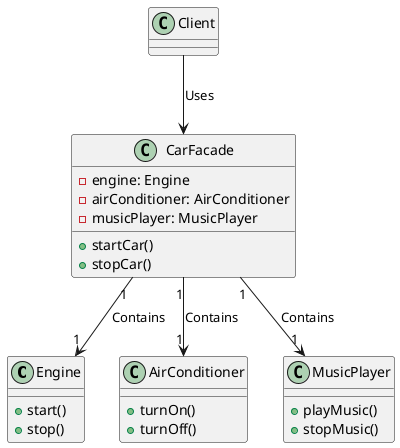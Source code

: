 @startuml Facade

class Engine {
    + start()
    + stop()
}

class AirConditioner {
    + turnOn()
    + turnOff()
}

class MusicPlayer {
    + playMusic()
    + stopMusic()
}

class CarFacade {
    - engine: Engine
    - airConditioner: AirConditioner
    - musicPlayer: MusicPlayer
    + startCar()
    + stopCar()
}


CarFacade "1" --> "1" Engine: Contains
CarFacade "1" --> "1" AirConditioner: Contains
CarFacade "1" --> "1" MusicPlayer: Contains
Client --> CarFacade: Uses

@enduml
